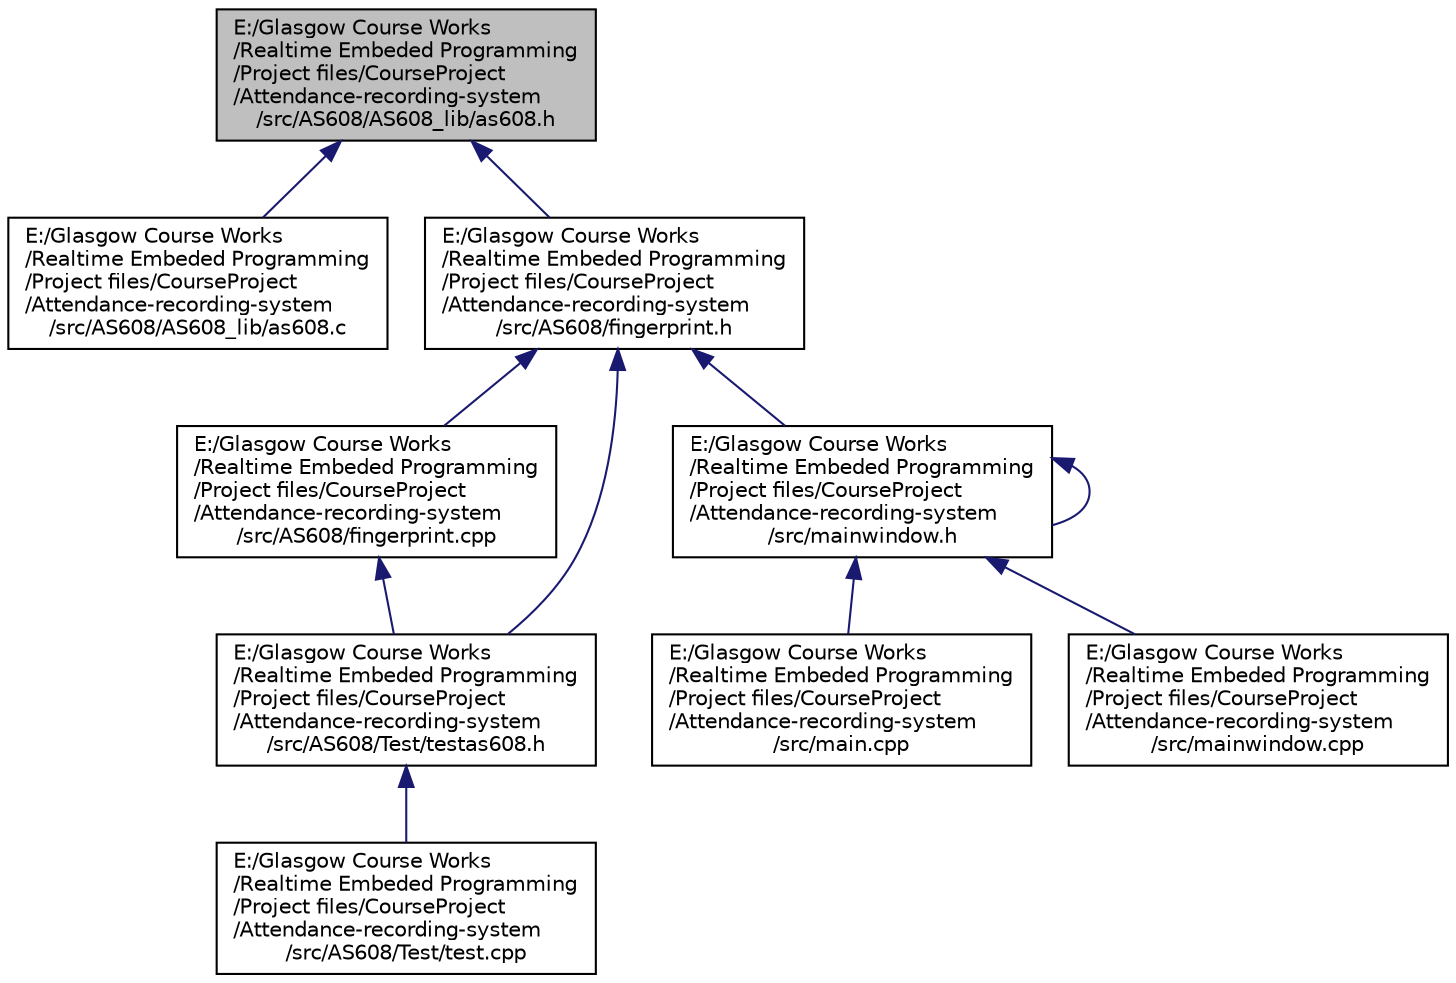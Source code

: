 digraph "E:/Glasgow Course Works/Realtime Embeded Programming/Project files/CourseProject/Attendance-recording-system/src/AS608/AS608_lib/as608.h"
{
  edge [fontname="Helvetica",fontsize="10",labelfontname="Helvetica",labelfontsize="10"];
  node [fontname="Helvetica",fontsize="10",shape=record];
  Node1 [label="E:/Glasgow Course Works\l/Realtime Embeded Programming\l/Project files/CourseProject\l/Attendance-recording-system\l/src/AS608/AS608_lib/as608.h",height=0.2,width=0.4,color="black", fillcolor="grey75", style="filled", fontcolor="black"];
  Node1 -> Node2 [dir="back",color="midnightblue",fontsize="10",style="solid"];
  Node2 [label="E:/Glasgow Course Works\l/Realtime Embeded Programming\l/Project files/CourseProject\l/Attendance-recording-system\l/src/AS608/AS608_lib/as608.c",height=0.2,width=0.4,color="black", fillcolor="white", style="filled",URL="$as608_8c.html"];
  Node1 -> Node3 [dir="back",color="midnightblue",fontsize="10",style="solid"];
  Node3 [label="E:/Glasgow Course Works\l/Realtime Embeded Programming\l/Project files/CourseProject\l/Attendance-recording-system\l/src/AS608/fingerprint.h",height=0.2,width=0.4,color="black", fillcolor="white", style="filled",URL="$fingerprint_8h.html"];
  Node3 -> Node4 [dir="back",color="midnightblue",fontsize="10",style="solid"];
  Node4 [label="E:/Glasgow Course Works\l/Realtime Embeded Programming\l/Project files/CourseProject\l/Attendance-recording-system\l/src/AS608/fingerprint.cpp",height=0.2,width=0.4,color="black", fillcolor="white", style="filled",URL="$fingerprint_8cpp.html"];
  Node4 -> Node5 [dir="back",color="midnightblue",fontsize="10",style="solid"];
  Node5 [label="E:/Glasgow Course Works\l/Realtime Embeded Programming\l/Project files/CourseProject\l/Attendance-recording-system\l/src/AS608/Test/testas608.h",height=0.2,width=0.4,color="black", fillcolor="white", style="filled",URL="$testas608_8h.html"];
  Node5 -> Node6 [dir="back",color="midnightblue",fontsize="10",style="solid"];
  Node6 [label="E:/Glasgow Course Works\l/Realtime Embeded Programming\l/Project files/CourseProject\l/Attendance-recording-system\l/src/AS608/Test/test.cpp",height=0.2,width=0.4,color="black", fillcolor="white", style="filled",URL="$_a_s608_2_test_2test_8cpp.html"];
  Node3 -> Node5 [dir="back",color="midnightblue",fontsize="10",style="solid"];
  Node3 -> Node7 [dir="back",color="midnightblue",fontsize="10",style="solid"];
  Node7 [label="E:/Glasgow Course Works\l/Realtime Embeded Programming\l/Project files/CourseProject\l/Attendance-recording-system\l/src/mainwindow.h",height=0.2,width=0.4,color="black", fillcolor="white", style="filled",URL="$mainwindow_8h.html"];
  Node7 -> Node8 [dir="back",color="midnightblue",fontsize="10",style="solid"];
  Node8 [label="E:/Glasgow Course Works\l/Realtime Embeded Programming\l/Project files/CourseProject\l/Attendance-recording-system\l/src/main.cpp",height=0.2,width=0.4,color="black", fillcolor="white", style="filled",URL="$main_8cpp.html"];
  Node7 -> Node7 [dir="back",color="midnightblue",fontsize="10",style="solid"];
  Node7 -> Node9 [dir="back",color="midnightblue",fontsize="10",style="solid"];
  Node9 [label="E:/Glasgow Course Works\l/Realtime Embeded Programming\l/Project files/CourseProject\l/Attendance-recording-system\l/src/mainwindow.cpp",height=0.2,width=0.4,color="black", fillcolor="white", style="filled",URL="$mainwindow_8cpp.html"];
}
